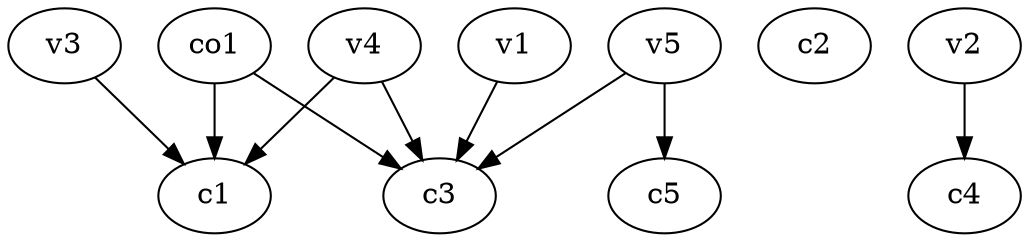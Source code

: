 strict digraph  {
c1;
c2;
c3;
c4;
c5;
v1;
v2;
v3;
v4;
v5;
co1;
v1 -> c3  [weight=1];
v2 -> c4  [weight=1];
v3 -> c1  [weight=1];
v4 -> c1  [weight=1];
v4 -> c3  [weight=1];
v5 -> c5  [weight=1];
v5 -> c3  [weight=1];
co1 -> c1  [weight=1];
co1 -> c3  [weight=1];
}
